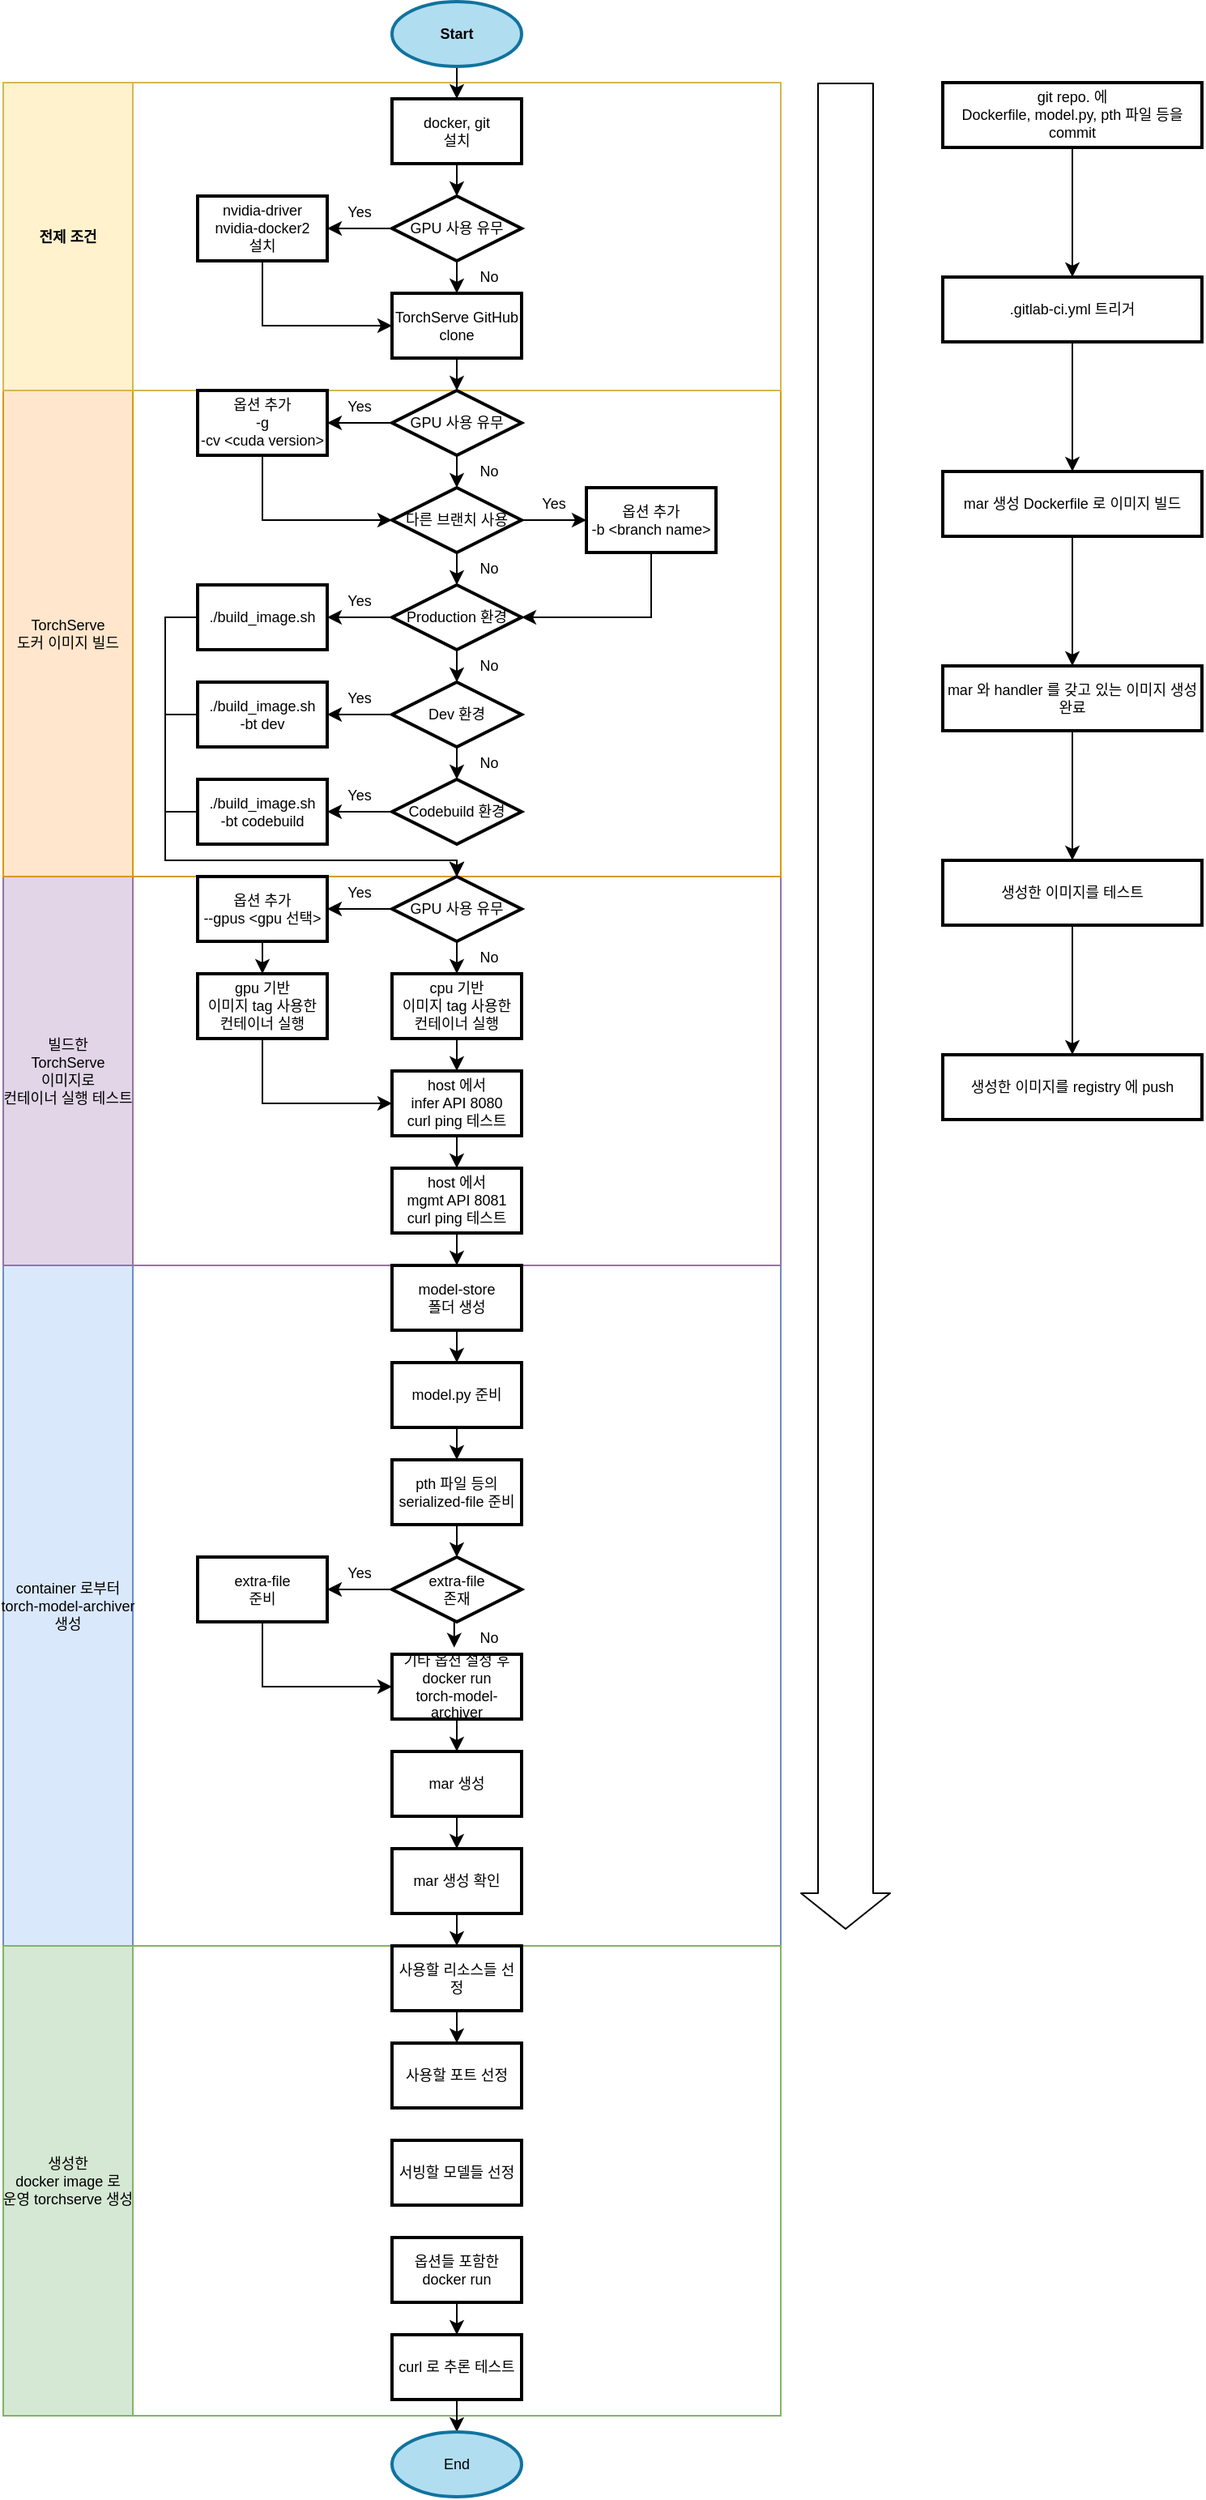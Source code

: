<mxfile>
    <diagram id="6-s_BZMW_71_oZ8r6z_C" name="Page-1">
        <mxGraphModel dx="1378" dy="796" grid="1" gridSize="10" guides="1" tooltips="1" connect="1" arrows="1" fold="1" page="1" pageScale="1" pageWidth="1654" pageHeight="2336" math="1" shadow="0">
            <root>
                <mxCell id="0"/>
                <mxCell id="1" parent="0"/>
                <mxCell id="159" value="container 로부터 &#10;torch-model-archiver &#10;생성" style="swimlane;fontStyle=0;childLayout=stackLayout;horizontal=1;startSize=80;fillColor=#dae8fc;horizontalStack=0;resizeParent=1;resizeParentMax=0;resizeLast=0;collapsible=0;marginBottom=0;swimlaneFillColor=#ffffff;fontSize=9;strokeColor=#6c8ebf;direction=north;" parent="1" vertex="1">
                    <mxGeometry x="60" y="810" width="480" height="420" as="geometry"/>
                </mxCell>
                <mxCell id="127" value="빌드한&#10;TorchServe &#10;이미지로 &#10;컨테이너 실행 테스트" style="swimlane;fontStyle=0;childLayout=stackLayout;horizontal=1;startSize=80;fillColor=#e1d5e7;horizontalStack=0;resizeParent=1;resizeParentMax=0;resizeLast=0;collapsible=0;marginBottom=0;swimlaneFillColor=#ffffff;fontSize=9;strokeColor=#9673a6;direction=north;" parent="1" vertex="1">
                    <mxGeometry x="60" y="570" width="480" height="240" as="geometry"/>
                </mxCell>
                <mxCell id="102" value="TorchServe&#10;도커 이미지 빌드" style="swimlane;fontStyle=0;childLayout=stackLayout;horizontal=1;startSize=80;fillColor=#ffe6cc;horizontalStack=0;resizeParent=1;resizeParentMax=0;resizeLast=0;collapsible=0;marginBottom=0;swimlaneFillColor=#ffffff;fontSize=9;strokeColor=#d79b00;direction=north;" parent="1" vertex="1">
                    <mxGeometry x="60" y="270" width="480" height="300" as="geometry"/>
                </mxCell>
                <mxCell id="45" value="전제 조건" style="swimlane;fontStyle=1;childLayout=stackLayout;horizontal=1;startSize=80;fillColor=#fff2cc;horizontalStack=0;resizeParent=1;resizeParentMax=0;resizeLast=0;collapsible=0;marginBottom=0;swimlaneFillColor=#ffffff;fontSize=9;strokeColor=#d6b656;rotation=0;labelBackgroundColor=none;labelBorderColor=none;direction=north;" parent="1" vertex="1">
                    <mxGeometry x="60" y="80" width="480" height="190" as="geometry"/>
                </mxCell>
                <mxCell id="57" style="edgeStyle=orthogonalEdgeStyle;rounded=0;orthogonalLoop=1;jettySize=auto;html=1;exitX=0.5;exitY=1;exitDx=0;exitDy=0;exitPerimeter=0;fontSize=10;" parent="1" source="42" target="51" edge="1">
                    <mxGeometry relative="1" as="geometry"/>
                </mxCell>
                <mxCell id="42" value="Start" style="strokeWidth=2;html=1;shape=mxgraph.flowchart.start_1;whiteSpace=wrap;fontSize=9;fillColor=#b1ddf0;strokeColor=#10739e;fontStyle=1" parent="1" vertex="1">
                    <mxGeometry x="300" y="30" width="80" height="40" as="geometry"/>
                </mxCell>
                <mxCell id="59" style="edgeStyle=orthogonalEdgeStyle;rounded=0;orthogonalLoop=1;jettySize=auto;html=1;exitX=0;exitY=0.5;exitDx=0;exitDy=0;exitPerimeter=0;entryX=1;entryY=0.5;entryDx=0;entryDy=0;fontSize=10;" parent="1" source="49" target="53" edge="1">
                    <mxGeometry relative="1" as="geometry"/>
                </mxCell>
                <mxCell id="60" style="edgeStyle=orthogonalEdgeStyle;rounded=0;orthogonalLoop=1;jettySize=auto;html=1;exitX=0.5;exitY=1;exitDx=0;exitDy=0;exitPerimeter=0;fontSize=10;" parent="1" source="49" target="55" edge="1">
                    <mxGeometry relative="1" as="geometry"/>
                </mxCell>
                <mxCell id="49" value="GPU 사용 유무" style="strokeWidth=2;html=1;shape=mxgraph.flowchart.decision;whiteSpace=wrap;fontSize=9;direction=east;" parent="1" vertex="1">
                    <mxGeometry x="300" y="150" width="80" height="40" as="geometry"/>
                </mxCell>
                <mxCell id="58" style="edgeStyle=orthogonalEdgeStyle;rounded=0;orthogonalLoop=1;jettySize=auto;html=1;exitX=0.5;exitY=1;exitDx=0;exitDy=0;entryX=0.5;entryY=0;entryDx=0;entryDy=0;entryPerimeter=0;fontSize=10;" parent="1" source="51" target="49" edge="1">
                    <mxGeometry relative="1" as="geometry"/>
                </mxCell>
                <mxCell id="51" value="docker, git&lt;br style=&quot;font-size: 9px;&quot;&gt;설치" style="rounded=1;whiteSpace=wrap;html=1;absoluteArcSize=1;arcSize=0;strokeWidth=2;fontSize=9;direction=east;" parent="1" vertex="1">
                    <mxGeometry x="300" y="90" width="80" height="40" as="geometry"/>
                </mxCell>
                <mxCell id="61" style="edgeStyle=orthogonalEdgeStyle;rounded=0;orthogonalLoop=1;jettySize=auto;html=1;exitX=0.5;exitY=1;exitDx=0;exitDy=0;entryX=0;entryY=0.5;entryDx=0;entryDy=0;fontSize=10;" parent="1" source="53" target="55" edge="1">
                    <mxGeometry relative="1" as="geometry"/>
                </mxCell>
                <mxCell id="53" value="nvidia-driver&lt;br&gt;nvidia-docker2&lt;br&gt;설치" style="rounded=1;whiteSpace=wrap;html=1;absoluteArcSize=1;arcSize=0;strokeWidth=2;fontSize=9;direction=east;" parent="1" vertex="1">
                    <mxGeometry x="180" y="150" width="80" height="40" as="geometry"/>
                </mxCell>
                <mxCell id="54" value="Yes" style="text;html=1;strokeColor=none;fillColor=none;align=center;verticalAlign=middle;whiteSpace=wrap;rounded=0;fontSize=9;direction=east;" parent="1" vertex="1">
                    <mxGeometry x="260" y="150" width="40" height="20" as="geometry"/>
                </mxCell>
                <mxCell id="92" style="edgeStyle=orthogonalEdgeStyle;rounded=0;orthogonalLoop=1;jettySize=auto;html=1;exitX=0.5;exitY=1;exitDx=0;exitDy=0;entryX=0.5;entryY=0;entryDx=0;entryDy=0;entryPerimeter=0;fontSize=10;" parent="1" source="55" target="64" edge="1">
                    <mxGeometry relative="1" as="geometry"/>
                </mxCell>
                <mxCell id="55" value="TorchServe GitHub&lt;br&gt;clone" style="rounded=1;whiteSpace=wrap;html=1;absoluteArcSize=1;arcSize=0;strokeWidth=2;fontSize=9;direction=east;" parent="1" vertex="1">
                    <mxGeometry x="300" y="210" width="80" height="40" as="geometry"/>
                </mxCell>
                <mxCell id="56" value="No" style="text;html=1;strokeColor=none;fillColor=none;align=center;verticalAlign=middle;whiteSpace=wrap;rounded=0;fontSize=9;direction=east;" parent="1" vertex="1">
                    <mxGeometry x="340" y="190" width="40" height="20" as="geometry"/>
                </mxCell>
                <mxCell id="93" style="edgeStyle=orthogonalEdgeStyle;rounded=0;orthogonalLoop=1;jettySize=auto;html=1;exitX=0;exitY=0.5;exitDx=0;exitDy=0;exitPerimeter=0;entryX=1;entryY=0.5;entryDx=0;entryDy=0;fontSize=10;" parent="1" source="64" target="69" edge="1">
                    <mxGeometry relative="1" as="geometry"/>
                </mxCell>
                <mxCell id="95" style="edgeStyle=orthogonalEdgeStyle;rounded=0;orthogonalLoop=1;jettySize=auto;html=1;exitX=0.5;exitY=1;exitDx=0;exitDy=0;exitPerimeter=0;entryX=0.5;entryY=0;entryDx=0;entryDy=0;entryPerimeter=0;fontSize=10;" parent="1" source="64" target="83" edge="1">
                    <mxGeometry relative="1" as="geometry"/>
                </mxCell>
                <mxCell id="64" value="GPU 사용 유무" style="strokeWidth=2;html=1;shape=mxgraph.flowchart.decision;whiteSpace=wrap;fontSize=9;" parent="1" vertex="1">
                    <mxGeometry x="300" y="270" width="80" height="40" as="geometry"/>
                </mxCell>
                <mxCell id="65" style="edgeStyle=orthogonalEdgeStyle;rounded=0;orthogonalLoop=1;jettySize=auto;html=1;fontSize=9;" parent="1" source="67" target="72" edge="1">
                    <mxGeometry relative="1" as="geometry"/>
                </mxCell>
                <mxCell id="99" style="edgeStyle=orthogonalEdgeStyle;rounded=0;orthogonalLoop=1;jettySize=auto;html=1;exitX=0;exitY=0.5;exitDx=0;exitDy=0;exitPerimeter=0;fontSize=10;" parent="1" source="67" target="78" edge="1">
                    <mxGeometry relative="1" as="geometry"/>
                </mxCell>
                <mxCell id="67" value="Production 환경" style="strokeWidth=2;html=1;shape=mxgraph.flowchart.decision;whiteSpace=wrap;fontSize=9;" parent="1" vertex="1">
                    <mxGeometry x="300" y="390" width="80" height="40" as="geometry"/>
                </mxCell>
                <mxCell id="94" style="edgeStyle=orthogonalEdgeStyle;rounded=0;orthogonalLoop=1;jettySize=auto;html=1;exitX=0.5;exitY=1;exitDx=0;exitDy=0;entryX=0;entryY=0.5;entryDx=0;entryDy=0;entryPerimeter=0;fontSize=10;" parent="1" source="69" target="83" edge="1">
                    <mxGeometry relative="1" as="geometry"/>
                </mxCell>
                <mxCell id="69" value="옵션 추가&lt;br&gt;-g&lt;br&gt;-cv &amp;lt;cuda version&amp;gt;" style="rounded=1;whiteSpace=wrap;html=1;absoluteArcSize=1;arcSize=0;strokeWidth=2;fontSize=9;" parent="1" vertex="1">
                    <mxGeometry x="180" y="270" width="80" height="40" as="geometry"/>
                </mxCell>
                <mxCell id="70" style="edgeStyle=orthogonalEdgeStyle;rounded=0;orthogonalLoop=1;jettySize=auto;html=1;fontSize=9;" parent="1" source="72" target="74" edge="1">
                    <mxGeometry relative="1" as="geometry"/>
                </mxCell>
                <mxCell id="100" style="edgeStyle=orthogonalEdgeStyle;rounded=0;orthogonalLoop=1;jettySize=auto;html=1;exitX=0;exitY=0.5;exitDx=0;exitDy=0;exitPerimeter=0;fontSize=10;" parent="1" source="72" target="79" edge="1">
                    <mxGeometry relative="1" as="geometry"/>
                </mxCell>
                <mxCell id="72" value="Dev 환경" style="strokeWidth=2;html=1;shape=mxgraph.flowchart.decision;whiteSpace=wrap;fontSize=9;" parent="1" vertex="1">
                    <mxGeometry x="300" y="450" width="80" height="40" as="geometry"/>
                </mxCell>
                <mxCell id="101" style="edgeStyle=orthogonalEdgeStyle;rounded=0;orthogonalLoop=1;jettySize=auto;html=1;entryX=1;entryY=0.5;entryDx=0;entryDy=0;fontSize=10;" parent="1" source="74" target="80" edge="1">
                    <mxGeometry relative="1" as="geometry"/>
                </mxCell>
                <mxCell id="74" value="Codebuild 환경" style="strokeWidth=2;html=1;shape=mxgraph.flowchart.decision;whiteSpace=wrap;fontSize=9;" parent="1" vertex="1">
                    <mxGeometry x="300" y="510" width="80" height="40" as="geometry"/>
                </mxCell>
                <mxCell id="75" value="No" style="text;html=1;strokeColor=none;fillColor=none;align=center;verticalAlign=middle;whiteSpace=wrap;rounded=0;fontSize=9;" parent="1" vertex="1">
                    <mxGeometry x="340" y="310" width="40" height="20" as="geometry"/>
                </mxCell>
                <mxCell id="76" value="No" style="text;html=1;strokeColor=none;fillColor=none;align=center;verticalAlign=middle;whiteSpace=wrap;rounded=0;fontSize=9;" parent="1" vertex="1">
                    <mxGeometry x="340" y="430" width="40" height="20" as="geometry"/>
                </mxCell>
                <mxCell id="77" value="No" style="text;html=1;strokeColor=none;fillColor=none;align=center;verticalAlign=middle;whiteSpace=wrap;rounded=0;fontSize=9;" parent="1" vertex="1">
                    <mxGeometry x="340" y="490" width="40" height="20" as="geometry"/>
                </mxCell>
                <mxCell id="182" style="edgeStyle=orthogonalEdgeStyle;rounded=0;orthogonalLoop=1;jettySize=auto;html=1;exitX=0;exitY=0.5;exitDx=0;exitDy=0;entryX=0.5;entryY=0;entryDx=0;entryDy=0;entryPerimeter=0;fontSize=10;" parent="1" source="78" target="105" edge="1">
                    <mxGeometry relative="1" as="geometry">
                        <Array as="points">
                            <mxPoint x="160" y="410"/>
                            <mxPoint x="160" y="560"/>
                            <mxPoint x="340" y="560"/>
                        </Array>
                    </mxGeometry>
                </mxCell>
                <mxCell id="78" value="./build_image.sh" style="rounded=1;whiteSpace=wrap;html=1;absoluteArcSize=1;arcSize=0;strokeWidth=2;fontSize=9;" parent="1" vertex="1">
                    <mxGeometry x="180" y="390" width="80" height="40" as="geometry"/>
                </mxCell>
                <mxCell id="183" style="edgeStyle=orthogonalEdgeStyle;rounded=0;orthogonalLoop=1;jettySize=auto;html=1;exitX=0;exitY=0.5;exitDx=0;exitDy=0;entryX=0.5;entryY=0;entryDx=0;entryDy=0;entryPerimeter=0;fontSize=10;" parent="1" source="79" target="105" edge="1">
                    <mxGeometry relative="1" as="geometry">
                        <Array as="points">
                            <mxPoint x="160" y="470"/>
                            <mxPoint x="160" y="560"/>
                            <mxPoint x="340" y="560"/>
                        </Array>
                    </mxGeometry>
                </mxCell>
                <mxCell id="79" value="./build_image.sh&lt;br&gt;-bt dev" style="rounded=1;whiteSpace=wrap;html=1;absoluteArcSize=1;arcSize=0;strokeWidth=2;fontSize=9;" parent="1" vertex="1">
                    <mxGeometry x="180" y="450" width="80" height="40" as="geometry"/>
                </mxCell>
                <mxCell id="184" style="edgeStyle=orthogonalEdgeStyle;rounded=0;orthogonalLoop=1;jettySize=auto;html=1;exitX=0;exitY=0.5;exitDx=0;exitDy=0;fontSize=10;" parent="1" source="80" edge="1">
                    <mxGeometry relative="1" as="geometry">
                        <mxPoint x="340" y="570" as="targetPoint"/>
                        <Array as="points">
                            <mxPoint x="160" y="530"/>
                            <mxPoint x="160" y="560"/>
                            <mxPoint x="340" y="560"/>
                        </Array>
                    </mxGeometry>
                </mxCell>
                <mxCell id="80" value="./build_image.sh&lt;br&gt;-bt codebuild" style="rounded=1;whiteSpace=wrap;html=1;absoluteArcSize=1;arcSize=0;strokeWidth=2;fontSize=9;" parent="1" vertex="1">
                    <mxGeometry x="180" y="510" width="80" height="40" as="geometry"/>
                </mxCell>
                <mxCell id="96" style="edgeStyle=orthogonalEdgeStyle;rounded=0;orthogonalLoop=1;jettySize=auto;html=1;exitX=0.5;exitY=1;exitDx=0;exitDy=0;exitPerimeter=0;entryX=0.5;entryY=0;entryDx=0;entryDy=0;entryPerimeter=0;fontSize=10;" parent="1" source="83" target="67" edge="1">
                    <mxGeometry relative="1" as="geometry"/>
                </mxCell>
                <mxCell id="97" style="edgeStyle=orthogonalEdgeStyle;rounded=0;orthogonalLoop=1;jettySize=auto;html=1;exitX=1;exitY=0.5;exitDx=0;exitDy=0;exitPerimeter=0;entryX=0;entryY=0.5;entryDx=0;entryDy=0;fontSize=10;" parent="1" source="83" target="86" edge="1">
                    <mxGeometry relative="1" as="geometry"/>
                </mxCell>
                <mxCell id="83" value="다른 브랜치 사용" style="strokeWidth=2;html=1;shape=mxgraph.flowchart.decision;whiteSpace=wrap;fontSize=9;" parent="1" vertex="1">
                    <mxGeometry x="300" y="330" width="80" height="40" as="geometry"/>
                </mxCell>
                <mxCell id="84" value="No" style="text;html=1;strokeColor=none;fillColor=none;align=center;verticalAlign=middle;whiteSpace=wrap;rounded=0;fontSize=9;" parent="1" vertex="1">
                    <mxGeometry x="340" y="370" width="40" height="20" as="geometry"/>
                </mxCell>
                <mxCell id="98" style="edgeStyle=orthogonalEdgeStyle;rounded=0;orthogonalLoop=1;jettySize=auto;html=1;exitX=0.5;exitY=1;exitDx=0;exitDy=0;entryX=1;entryY=0.5;entryDx=0;entryDy=0;entryPerimeter=0;fontSize=10;" parent="1" source="86" target="67" edge="1">
                    <mxGeometry relative="1" as="geometry"/>
                </mxCell>
                <mxCell id="86" value="옵션 추가&lt;br&gt;-b &amp;lt;branch name&amp;gt;" style="rounded=1;whiteSpace=wrap;html=1;absoluteArcSize=1;arcSize=0;strokeWidth=2;fontSize=9;" parent="1" vertex="1">
                    <mxGeometry x="420" y="330" width="80" height="40" as="geometry"/>
                </mxCell>
                <mxCell id="87" value="Yes" style="text;html=1;strokeColor=none;fillColor=none;align=center;verticalAlign=middle;whiteSpace=wrap;rounded=0;fontSize=9;" parent="1" vertex="1">
                    <mxGeometry x="260" y="270" width="40" height="20" as="geometry"/>
                </mxCell>
                <mxCell id="88" value="Yes" style="text;html=1;strokeColor=none;fillColor=none;align=center;verticalAlign=middle;whiteSpace=wrap;rounded=0;fontSize=9;" parent="1" vertex="1">
                    <mxGeometry x="380" y="330" width="40" height="20" as="geometry"/>
                </mxCell>
                <mxCell id="89" value="Yes" style="text;html=1;strokeColor=none;fillColor=none;align=center;verticalAlign=middle;whiteSpace=wrap;rounded=0;fontSize=9;" parent="1" vertex="1">
                    <mxGeometry x="260" y="390" width="40" height="20" as="geometry"/>
                </mxCell>
                <mxCell id="90" value="Yes" style="text;html=1;strokeColor=none;fillColor=none;align=center;verticalAlign=middle;whiteSpace=wrap;rounded=0;fontSize=9;" parent="1" vertex="1">
                    <mxGeometry x="260" y="450" width="40" height="20" as="geometry"/>
                </mxCell>
                <mxCell id="91" value="Yes" style="text;html=1;strokeColor=none;fillColor=none;align=center;verticalAlign=middle;whiteSpace=wrap;rounded=0;fontSize=9;" parent="1" vertex="1">
                    <mxGeometry x="260" y="510" width="40" height="20" as="geometry"/>
                </mxCell>
                <mxCell id="119" style="edgeStyle=orthogonalEdgeStyle;rounded=0;orthogonalLoop=1;jettySize=auto;html=1;exitX=0.5;exitY=1;exitDx=0;exitDy=0;exitPerimeter=0;fontSize=10;" parent="1" source="105" target="112" edge="1">
                    <mxGeometry relative="1" as="geometry"/>
                </mxCell>
                <mxCell id="120" style="edgeStyle=orthogonalEdgeStyle;rounded=0;orthogonalLoop=1;jettySize=auto;html=1;exitX=0;exitY=0.5;exitDx=0;exitDy=0;exitPerimeter=0;fontSize=10;" parent="1" source="105" target="107" edge="1">
                    <mxGeometry relative="1" as="geometry"/>
                </mxCell>
                <mxCell id="105" value="GPU 사용 유무" style="strokeWidth=2;html=1;shape=mxgraph.flowchart.decision;whiteSpace=wrap;fontSize=9;" parent="1" vertex="1">
                    <mxGeometry x="300" y="570" width="80" height="40" as="geometry"/>
                </mxCell>
                <mxCell id="123" style="edgeStyle=orthogonalEdgeStyle;rounded=0;orthogonalLoop=1;jettySize=auto;html=1;exitX=0.5;exitY=1;exitDx=0;exitDy=0;entryX=0.5;entryY=0;entryDx=0;entryDy=0;fontSize=10;" parent="1" source="107" target="109" edge="1">
                    <mxGeometry relative="1" as="geometry"/>
                </mxCell>
                <mxCell id="107" value="옵션 추가&lt;br&gt;--gpus &amp;lt;gpu 선택&amp;gt;" style="rounded=1;whiteSpace=wrap;html=1;absoluteArcSize=1;arcSize=0;strokeWidth=2;fontSize=9;" parent="1" vertex="1">
                    <mxGeometry x="180" y="570" width="80" height="40" as="geometry"/>
                </mxCell>
                <mxCell id="125" style="edgeStyle=orthogonalEdgeStyle;rounded=0;orthogonalLoop=1;jettySize=auto;html=1;exitX=0.5;exitY=1;exitDx=0;exitDy=0;entryX=0;entryY=0.5;entryDx=0;entryDy=0;fontSize=10;" parent="1" source="109" target="115" edge="1">
                    <mxGeometry relative="1" as="geometry"/>
                </mxCell>
                <mxCell id="109" value="gpu 기반&lt;br&gt;이미지 tag 사용한&lt;br&gt;컨테이너 실행" style="rounded=1;whiteSpace=wrap;html=1;absoluteArcSize=1;arcSize=0;strokeWidth=2;fontSize=9;" parent="1" vertex="1">
                    <mxGeometry x="180" y="630" width="80" height="40" as="geometry"/>
                </mxCell>
                <mxCell id="110" value="Yes" style="text;html=1;strokeColor=none;fillColor=none;align=center;verticalAlign=middle;whiteSpace=wrap;rounded=0;fontSize=9;" parent="1" vertex="1">
                    <mxGeometry x="260" y="570" width="40" height="20" as="geometry"/>
                </mxCell>
                <mxCell id="121" style="edgeStyle=orthogonalEdgeStyle;rounded=0;orthogonalLoop=1;jettySize=auto;html=1;exitX=0.5;exitY=1;exitDx=0;exitDy=0;entryX=0.5;entryY=0;entryDx=0;entryDy=0;fontSize=10;" parent="1" source="112" target="115" edge="1">
                    <mxGeometry relative="1" as="geometry"/>
                </mxCell>
                <mxCell id="112" value="cpu 기반&lt;br&gt;이미지 tag 사용한&lt;br&gt;컨테이너 실행" style="rounded=1;whiteSpace=wrap;html=1;absoluteArcSize=1;arcSize=0;strokeWidth=2;fontSize=9;" parent="1" vertex="1">
                    <mxGeometry x="300" y="630" width="80" height="40" as="geometry"/>
                </mxCell>
                <mxCell id="113" value="No" style="text;html=1;strokeColor=none;fillColor=none;align=center;verticalAlign=middle;whiteSpace=wrap;rounded=0;fontSize=9;" parent="1" vertex="1">
                    <mxGeometry x="340" y="610" width="40" height="20" as="geometry"/>
                </mxCell>
                <mxCell id="126" style="edgeStyle=orthogonalEdgeStyle;rounded=0;orthogonalLoop=1;jettySize=auto;html=1;exitX=0.5;exitY=1;exitDx=0;exitDy=0;entryX=0.5;entryY=0;entryDx=0;entryDy=0;fontSize=10;" parent="1" source="115" target="117" edge="1">
                    <mxGeometry relative="1" as="geometry"/>
                </mxCell>
                <mxCell id="115" value="host 에서&lt;br&gt;infer API 8080&lt;br&gt;curl ping 테스트" style="rounded=1;whiteSpace=wrap;html=1;absoluteArcSize=1;arcSize=0;strokeWidth=2;fontSize=9;" parent="1" vertex="1">
                    <mxGeometry x="300" y="690" width="80" height="40" as="geometry"/>
                </mxCell>
                <mxCell id="149" style="edgeStyle=orthogonalEdgeStyle;rounded=0;orthogonalLoop=1;jettySize=auto;html=1;exitX=0.5;exitY=1;exitDx=0;exitDy=0;entryX=0.5;entryY=0;entryDx=0;entryDy=0;fontSize=10;" parent="1" source="117" target="130" edge="1">
                    <mxGeometry relative="1" as="geometry"/>
                </mxCell>
                <mxCell id="117" value="host 에서&lt;br&gt;mgmt API 8081&lt;br&gt;curl ping 테스트" style="rounded=1;whiteSpace=wrap;html=1;absoluteArcSize=1;arcSize=0;strokeWidth=2;fontSize=9;" parent="1" vertex="1">
                    <mxGeometry x="300" y="750" width="80" height="40" as="geometry"/>
                </mxCell>
                <mxCell id="150" style="edgeStyle=orthogonalEdgeStyle;rounded=0;orthogonalLoop=1;jettySize=auto;html=1;exitX=0.5;exitY=1;exitDx=0;exitDy=0;entryX=0.5;entryY=0;entryDx=0;entryDy=0;fontSize=10;" parent="1" source="130" target="132" edge="1">
                    <mxGeometry relative="1" as="geometry"/>
                </mxCell>
                <mxCell id="130" value="model-store &lt;br&gt;폴더 생성" style="rounded=1;whiteSpace=wrap;html=1;absoluteArcSize=1;arcSize=0;strokeWidth=2;fontSize=9;" parent="1" vertex="1">
                    <mxGeometry x="300" y="810" width="80" height="40" as="geometry"/>
                </mxCell>
                <mxCell id="151" style="edgeStyle=orthogonalEdgeStyle;rounded=0;orthogonalLoop=1;jettySize=auto;html=1;exitX=0.5;exitY=1;exitDx=0;exitDy=0;entryX=0.5;entryY=0;entryDx=0;entryDy=0;fontSize=10;" parent="1" source="132" target="133" edge="1">
                    <mxGeometry relative="1" as="geometry"/>
                </mxCell>
                <mxCell id="132" value="model.py 준비" style="rounded=1;whiteSpace=wrap;html=1;absoluteArcSize=1;arcSize=0;strokeWidth=2;fontSize=9;" parent="1" vertex="1">
                    <mxGeometry x="300" y="870" width="80" height="40" as="geometry"/>
                </mxCell>
                <mxCell id="152" style="edgeStyle=orthogonalEdgeStyle;rounded=0;orthogonalLoop=1;jettySize=auto;html=1;exitX=0.5;exitY=1;exitDx=0;exitDy=0;entryX=0.5;entryY=0;entryDx=0;entryDy=0;entryPerimeter=0;fontSize=10;" parent="1" source="133" target="137" edge="1">
                    <mxGeometry relative="1" as="geometry"/>
                </mxCell>
                <mxCell id="133" value="pth 파일 등의&lt;br&gt;serialized-file 준비" style="rounded=1;whiteSpace=wrap;html=1;absoluteArcSize=1;arcSize=0;strokeWidth=2;fontSize=9;" parent="1" vertex="1">
                    <mxGeometry x="300" y="930" width="80" height="40" as="geometry"/>
                </mxCell>
                <mxCell id="153" style="edgeStyle=orthogonalEdgeStyle;rounded=0;orthogonalLoop=1;jettySize=auto;html=1;exitX=0;exitY=0.5;exitDx=0;exitDy=0;exitPerimeter=0;entryX=1;entryY=0.5;entryDx=0;entryDy=0;fontSize=10;" parent="1" source="137" target="141" edge="1">
                    <mxGeometry relative="1" as="geometry"/>
                </mxCell>
                <mxCell id="155" style="edgeStyle=orthogonalEdgeStyle;rounded=0;orthogonalLoop=1;jettySize=auto;html=1;exitX=0.5;exitY=1;exitDx=0;exitDy=0;exitPerimeter=0;entryX=0.48;entryY=-0.103;entryDx=0;entryDy=0;entryPerimeter=0;fontSize=10;" parent="1" source="137" target="139" edge="1">
                    <mxGeometry relative="1" as="geometry"/>
                </mxCell>
                <mxCell id="137" value="extra-file&lt;br&gt;존재" style="strokeWidth=2;html=1;shape=mxgraph.flowchart.decision;whiteSpace=wrap;fontSize=9;" parent="1" vertex="1">
                    <mxGeometry x="300" y="990" width="80" height="40" as="geometry"/>
                </mxCell>
                <mxCell id="158" style="edgeStyle=orthogonalEdgeStyle;rounded=0;orthogonalLoop=1;jettySize=auto;html=1;exitX=0.5;exitY=1;exitDx=0;exitDy=0;entryX=0.5;entryY=0;entryDx=0;entryDy=0;fontSize=10;" parent="1" source="139" target="145" edge="1">
                    <mxGeometry relative="1" as="geometry"/>
                </mxCell>
                <mxCell id="139" value="기타 옵션 설정 후&lt;br&gt;docker run&lt;br&gt;torch-model-archiver" style="rounded=1;whiteSpace=wrap;html=1;absoluteArcSize=1;arcSize=0;strokeWidth=2;fontSize=9;" parent="1" vertex="1">
                    <mxGeometry x="300" y="1050" width="80" height="40" as="geometry"/>
                </mxCell>
                <mxCell id="154" style="edgeStyle=orthogonalEdgeStyle;rounded=0;orthogonalLoop=1;jettySize=auto;html=1;exitX=0.5;exitY=1;exitDx=0;exitDy=0;entryX=0;entryY=0.5;entryDx=0;entryDy=0;fontSize=10;" parent="1" source="141" target="139" edge="1">
                    <mxGeometry relative="1" as="geometry"/>
                </mxCell>
                <mxCell id="141" value="extra-file&lt;br&gt;준비" style="rounded=1;whiteSpace=wrap;html=1;absoluteArcSize=1;arcSize=0;strokeWidth=2;fontSize=9;" parent="1" vertex="1">
                    <mxGeometry x="180" y="990" width="80" height="40" as="geometry"/>
                </mxCell>
                <mxCell id="142" value="No" style="text;html=1;strokeColor=none;fillColor=none;align=center;verticalAlign=middle;whiteSpace=wrap;rounded=0;fontSize=9;" parent="1" vertex="1">
                    <mxGeometry x="340" y="1030" width="40" height="20" as="geometry"/>
                </mxCell>
                <mxCell id="143" value="Yes" style="text;html=1;strokeColor=none;fillColor=none;align=center;verticalAlign=middle;whiteSpace=wrap;rounded=0;fontSize=9;" parent="1" vertex="1">
                    <mxGeometry x="260" y="990" width="40" height="20" as="geometry"/>
                </mxCell>
                <mxCell id="160" style="edgeStyle=orthogonalEdgeStyle;rounded=0;orthogonalLoop=1;jettySize=auto;html=1;exitX=0.5;exitY=1;exitDx=0;exitDy=0;entryX=0.5;entryY=0;entryDx=0;entryDy=0;fontSize=10;" parent="1" source="145" target="147" edge="1">
                    <mxGeometry relative="1" as="geometry"/>
                </mxCell>
                <mxCell id="145" value="mar 생성" style="rounded=1;whiteSpace=wrap;html=1;absoluteArcSize=1;arcSize=0;strokeWidth=2;fontSize=9;" parent="1" vertex="1">
                    <mxGeometry x="300" y="1110" width="80" height="40" as="geometry"/>
                </mxCell>
                <mxCell id="176" style="edgeStyle=orthogonalEdgeStyle;rounded=0;orthogonalLoop=1;jettySize=auto;html=1;exitX=0.5;exitY=1;exitDx=0;exitDy=0;fontSize=10;" parent="1" source="147" target="164" edge="1">
                    <mxGeometry relative="1" as="geometry"/>
                </mxCell>
                <mxCell id="147" value="mar 생성 확인" style="rounded=1;whiteSpace=wrap;html=1;absoluteArcSize=1;arcSize=0;strokeWidth=2;fontSize=9;" parent="1" vertex="1">
                    <mxGeometry x="300" y="1170" width="80" height="40" as="geometry"/>
                </mxCell>
                <mxCell id="162" value="생성한 &#10;docker image 로 &#10;운영 torchserve 생성" style="swimlane;fontStyle=0;childLayout=stackLayout;horizontal=1;startSize=80;fillColor=#d5e8d4;horizontalStack=0;resizeParent=1;resizeParentMax=0;resizeLast=0;collapsible=0;marginBottom=0;swimlaneFillColor=#ffffff;fontSize=9;strokeColor=#82b366;direction=north;" parent="1" vertex="1">
                    <mxGeometry x="60" y="1230" width="480" height="290" as="geometry"/>
                </mxCell>
                <mxCell id="177" style="edgeStyle=orthogonalEdgeStyle;rounded=0;orthogonalLoop=1;jettySize=auto;html=1;exitX=0.5;exitY=1;exitDx=0;exitDy=0;entryX=0.5;entryY=0;entryDx=0;entryDy=0;fontSize=10;" parent="1" source="164" target="168" edge="1">
                    <mxGeometry relative="1" as="geometry"/>
                </mxCell>
                <mxCell id="164" value="사용할 리소스들 선정" style="rounded=1;whiteSpace=wrap;html=1;absoluteArcSize=1;arcSize=0;strokeWidth=2;fontSize=9;" parent="1" vertex="1">
                    <mxGeometry x="300" y="1230" width="80" height="40" as="geometry"/>
                </mxCell>
                <mxCell id="166" value="서빙할 모델들 선정&lt;span style=&quot;color: rgba(0 , 0 , 0 , 0) ; font-family: monospace ; font-size: 0px&quot;&gt;%3CmxGraphModel%3E%3Croot%3E%3CmxCell%20id%3D%220%22%2F%3E%3CmxCell%20id%3D%221%22%20parent%3D%220%22%2F%3E%3CmxCell%20id%3D%222%22%20value%3D%22%EC%82%AC%EC%9A%A9%ED%95%A0%20%EB%A6%AC%EC%86%8C%EC%8A%A4%EB%93%A4%20%EC%84%A0%EC%A0%95%22%20style%3D%22rounded%3D1%3BwhiteSpace%3Dwrap%3Bhtml%3D1%3BabsoluteArcSize%3D1%3BarcSize%3D0%3BstrokeWidth%3D2%3BfontSize%3D9%3B%22%20vertex%3D%221%22%20parent%3D%221%22%3E%3CmxGeometry%20x%3D%222441%22%20y%3D%22360%22%20width%3D%2280%22%20height%3D%2240%22%20as%3D%22geometry%22%2F%3E%3C%2FmxCell%3E%3C%2Froot%3E%3C%2FmxGraphModel%3E&lt;/span&gt;" style="rounded=1;whiteSpace=wrap;html=1;absoluteArcSize=1;arcSize=0;strokeWidth=2;fontSize=9;" parent="1" vertex="1">
                    <mxGeometry x="300" y="1350" width="80" height="40" as="geometry"/>
                </mxCell>
                <mxCell id="168" value="사용할 포트 선정" style="rounded=1;whiteSpace=wrap;html=1;absoluteArcSize=1;arcSize=0;strokeWidth=2;fontSize=9;" parent="1" vertex="1">
                    <mxGeometry x="300" y="1290" width="80" height="40" as="geometry"/>
                </mxCell>
                <mxCell id="180" style="edgeStyle=orthogonalEdgeStyle;rounded=0;orthogonalLoop=1;jettySize=auto;html=1;exitX=0.5;exitY=1;exitDx=0;exitDy=0;entryX=0.5;entryY=0;entryDx=0;entryDy=0;fontSize=10;" parent="1" source="170" target="172" edge="1">
                    <mxGeometry relative="1" as="geometry"/>
                </mxCell>
                <mxCell id="170" value="옵션들 포함한&lt;br&gt;docker run" style="rounded=1;whiteSpace=wrap;html=1;absoluteArcSize=1;arcSize=0;strokeWidth=2;fontSize=9;" parent="1" vertex="1">
                    <mxGeometry x="300" y="1410" width="80" height="40" as="geometry"/>
                </mxCell>
                <mxCell id="181" style="edgeStyle=orthogonalEdgeStyle;rounded=0;orthogonalLoop=1;jettySize=auto;html=1;exitX=0.5;exitY=1;exitDx=0;exitDy=0;entryX=0.5;entryY=0;entryDx=0;entryDy=0;entryPerimeter=0;fontSize=10;" parent="1" source="172" target="173" edge="1">
                    <mxGeometry relative="1" as="geometry"/>
                </mxCell>
                <mxCell id="172" value="curl 로 추론 테스트" style="rounded=1;whiteSpace=wrap;html=1;absoluteArcSize=1;arcSize=0;strokeWidth=2;fontSize=9;" parent="1" vertex="1">
                    <mxGeometry x="300" y="1470" width="80" height="40" as="geometry"/>
                </mxCell>
                <mxCell id="173" value="End" style="strokeWidth=2;html=1;shape=mxgraph.flowchart.start_1;whiteSpace=wrap;fontSize=9;fillColor=#b1ddf0;strokeColor=#10739e;" parent="1" vertex="1">
                    <mxGeometry x="300" y="1530" width="80" height="40" as="geometry"/>
                </mxCell>
                <mxCell id="185" value="" style="shape=flexArrow;endArrow=classic;html=1;width=34;endSize=7;" edge="1" parent="1">
                    <mxGeometry width="50" height="50" relative="1" as="geometry">
                        <mxPoint x="580" y="80" as="sourcePoint"/>
                        <mxPoint x="580" y="1220" as="targetPoint"/>
                    </mxGeometry>
                </mxCell>
                <mxCell id="193" style="edgeStyle=orthogonalEdgeStyle;rounded=0;orthogonalLoop=1;jettySize=auto;html=1;exitX=0.5;exitY=1;exitDx=0;exitDy=0;entryX=0.5;entryY=0;entryDx=0;entryDy=0;" edge="1" parent="1" source="186" target="192">
                    <mxGeometry relative="1" as="geometry"/>
                </mxCell>
                <mxCell id="186" value="mar 생성 Dockerfile 로 이미지 빌드" style="rounded=1;whiteSpace=wrap;html=1;absoluteArcSize=1;arcSize=0;strokeWidth=2;fontSize=9;" vertex="1" parent="1">
                    <mxGeometry x="640" y="320" width="160" height="40" as="geometry"/>
                </mxCell>
                <mxCell id="190" style="edgeStyle=orthogonalEdgeStyle;rounded=0;orthogonalLoop=1;jettySize=auto;html=1;exitX=0.5;exitY=1;exitDx=0;exitDy=0;" edge="1" parent="1" source="187" target="189">
                    <mxGeometry relative="1" as="geometry"/>
                </mxCell>
                <mxCell id="187" value="git repo. 에 &lt;br&gt;Dockerfile, model.py, pth 파일 등을 commit" style="rounded=1;whiteSpace=wrap;html=1;absoluteArcSize=1;arcSize=0;strokeWidth=2;fontSize=9;" vertex="1" parent="1">
                    <mxGeometry x="640" y="80" width="160" height="40" as="geometry"/>
                </mxCell>
                <mxCell id="191" style="edgeStyle=orthogonalEdgeStyle;rounded=0;orthogonalLoop=1;jettySize=auto;html=1;exitX=0.5;exitY=1;exitDx=0;exitDy=0;entryX=0.5;entryY=0;entryDx=0;entryDy=0;" edge="1" parent="1" source="189" target="186">
                    <mxGeometry relative="1" as="geometry"/>
                </mxCell>
                <mxCell id="189" value=".gitlab-ci.yml 트리거" style="rounded=1;whiteSpace=wrap;html=1;absoluteArcSize=1;arcSize=0;strokeWidth=2;fontSize=9;" vertex="1" parent="1">
                    <mxGeometry x="640" y="200" width="160" height="40" as="geometry"/>
                </mxCell>
                <mxCell id="195" style="edgeStyle=orthogonalEdgeStyle;rounded=0;orthogonalLoop=1;jettySize=auto;html=1;exitX=0.5;exitY=1;exitDx=0;exitDy=0;entryX=0.5;entryY=0;entryDx=0;entryDy=0;" edge="1" parent="1" source="192" target="194">
                    <mxGeometry relative="1" as="geometry"/>
                </mxCell>
                <mxCell id="192" value="mar 와 handler 를 갖고 있는 이미지 생성 완료" style="rounded=1;whiteSpace=wrap;html=1;absoluteArcSize=1;arcSize=0;strokeWidth=2;fontSize=9;" vertex="1" parent="1">
                    <mxGeometry x="640" y="440" width="160" height="40" as="geometry"/>
                </mxCell>
                <mxCell id="197" style="edgeStyle=orthogonalEdgeStyle;rounded=0;orthogonalLoop=1;jettySize=auto;html=1;exitX=0.5;exitY=1;exitDx=0;exitDy=0;entryX=0.5;entryY=0;entryDx=0;entryDy=0;" edge="1" parent="1" source="194" target="196">
                    <mxGeometry relative="1" as="geometry"/>
                </mxCell>
                <mxCell id="194" value="생성한 이미지를 테스트" style="rounded=1;whiteSpace=wrap;html=1;absoluteArcSize=1;arcSize=0;strokeWidth=2;fontSize=9;" vertex="1" parent="1">
                    <mxGeometry x="640" y="560" width="160" height="40" as="geometry"/>
                </mxCell>
                <mxCell id="196" value="생성한 이미지를 registry 에 push" style="rounded=1;whiteSpace=wrap;html=1;absoluteArcSize=1;arcSize=0;strokeWidth=2;fontSize=9;" vertex="1" parent="1">
                    <mxGeometry x="640" y="680" width="160" height="40" as="geometry"/>
                </mxCell>
            </root>
        </mxGraphModel>
    </diagram>
</mxfile>